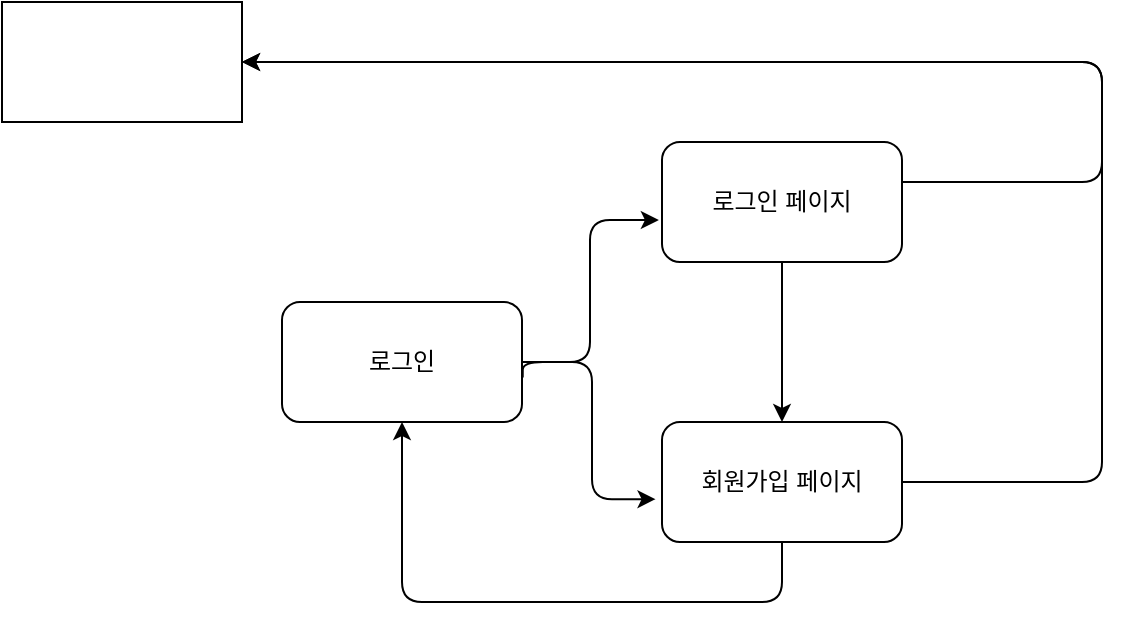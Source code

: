 <mxfile version="14.9.1" type="github">
  <diagram id="DgYnjTBrG7o5WGxeSwoe" name="Page-1">
    <mxGraphModel dx="1136" dy="547" grid="1" gridSize="10" guides="1" tooltips="1" connect="1" arrows="1" fold="1" page="1" pageScale="1" pageWidth="827" pageHeight="1169" math="0" shadow="0">
      <root>
        <mxCell id="0" />
        <mxCell id="1" parent="0" />
        <mxCell id="kPEmvYyx8ZGKM2Uw4Ono-2" value="로그인" style="rounded=1;whiteSpace=wrap;html=1;" vertex="1" parent="1">
          <mxGeometry x="210" y="180" width="120" height="60" as="geometry" />
        </mxCell>
        <mxCell id="kPEmvYyx8ZGKM2Uw4Ono-3" value="로그인 페이지" style="rounded=1;whiteSpace=wrap;html=1;" vertex="1" parent="1">
          <mxGeometry x="400" y="100" width="120" height="60" as="geometry" />
        </mxCell>
        <mxCell id="kPEmvYyx8ZGKM2Uw4Ono-4" value="회원가입 페이지" style="rounded=1;whiteSpace=wrap;html=1;" vertex="1" parent="1">
          <mxGeometry x="400" y="240" width="120" height="60" as="geometry" />
        </mxCell>
        <mxCell id="kPEmvYyx8ZGKM2Uw4Ono-6" value="" style="endArrow=classic;html=1;entryX=-0.013;entryY=0.65;entryDx=0;entryDy=0;entryPerimeter=0;edgeStyle=elbowEdgeStyle;" edge="1" parent="1" target="kPEmvYyx8ZGKM2Uw4Ono-3">
          <mxGeometry width="50" height="50" relative="1" as="geometry">
            <mxPoint x="330" y="210" as="sourcePoint" />
            <mxPoint x="340" y="160" as="targetPoint" />
          </mxGeometry>
        </mxCell>
        <mxCell id="kPEmvYyx8ZGKM2Uw4Ono-7" value="" style="endArrow=classic;html=1;exitX=1.003;exitY=0.63;exitDx=0;exitDy=0;exitPerimeter=0;entryX=-0.027;entryY=0.643;entryDx=0;entryDy=0;entryPerimeter=0;edgeStyle=orthogonalEdgeStyle;" edge="1" parent="1" source="kPEmvYyx8ZGKM2Uw4Ono-2" target="kPEmvYyx8ZGKM2Uw4Ono-4">
          <mxGeometry width="50" height="50" relative="1" as="geometry">
            <mxPoint x="430" y="310" as="sourcePoint" />
            <mxPoint x="480" y="260" as="targetPoint" />
            <Array as="points">
              <mxPoint x="330" y="210" />
              <mxPoint x="365" y="210" />
              <mxPoint x="365" y="279" />
            </Array>
          </mxGeometry>
        </mxCell>
        <mxCell id="kPEmvYyx8ZGKM2Uw4Ono-9" value="" style="rounded=0;whiteSpace=wrap;html=1;" vertex="1" parent="1">
          <mxGeometry x="70" y="30" width="120" height="60" as="geometry" />
        </mxCell>
        <mxCell id="kPEmvYyx8ZGKM2Uw4Ono-12" value="" style="endArrow=classic;html=1;edgeStyle=elbowEdgeStyle;" edge="1" parent="1">
          <mxGeometry width="50" height="50" relative="1" as="geometry">
            <mxPoint x="520" y="120" as="sourcePoint" />
            <mxPoint x="190" y="60" as="targetPoint" />
            <Array as="points">
              <mxPoint x="620" y="100" />
            </Array>
          </mxGeometry>
        </mxCell>
        <mxCell id="kPEmvYyx8ZGKM2Uw4Ono-20" value="" style="endArrow=classic;html=1;exitX=1;exitY=0.5;exitDx=0;exitDy=0;edgeStyle=elbowEdgeStyle;" edge="1" parent="1" source="kPEmvYyx8ZGKM2Uw4Ono-4">
          <mxGeometry width="50" height="50" relative="1" as="geometry">
            <mxPoint x="430" y="290" as="sourcePoint" />
            <mxPoint x="190" y="60" as="targetPoint" />
            <Array as="points">
              <mxPoint x="620" y="170" />
            </Array>
          </mxGeometry>
        </mxCell>
        <mxCell id="kPEmvYyx8ZGKM2Uw4Ono-21" value="" style="endArrow=classic;html=1;entryX=0.5;entryY=1;entryDx=0;entryDy=0;exitX=0.5;exitY=1;exitDx=0;exitDy=0;edgeStyle=elbowEdgeStyle;elbow=vertical;" edge="1" parent="1" source="kPEmvYyx8ZGKM2Uw4Ono-4" target="kPEmvYyx8ZGKM2Uw4Ono-2">
          <mxGeometry width="50" height="50" relative="1" as="geometry">
            <mxPoint x="430" y="190" as="sourcePoint" />
            <mxPoint x="480" y="140" as="targetPoint" />
            <Array as="points">
              <mxPoint x="340" y="330" />
            </Array>
          </mxGeometry>
        </mxCell>
        <mxCell id="kPEmvYyx8ZGKM2Uw4Ono-22" value="" style="endArrow=classic;html=1;exitX=0.5;exitY=1;exitDx=0;exitDy=0;" edge="1" parent="1" source="kPEmvYyx8ZGKM2Uw4Ono-3" target="kPEmvYyx8ZGKM2Uw4Ono-4">
          <mxGeometry width="50" height="50" relative="1" as="geometry">
            <mxPoint x="430" y="190" as="sourcePoint" />
            <mxPoint x="480" y="140" as="targetPoint" />
          </mxGeometry>
        </mxCell>
      </root>
    </mxGraphModel>
  </diagram>
</mxfile>
